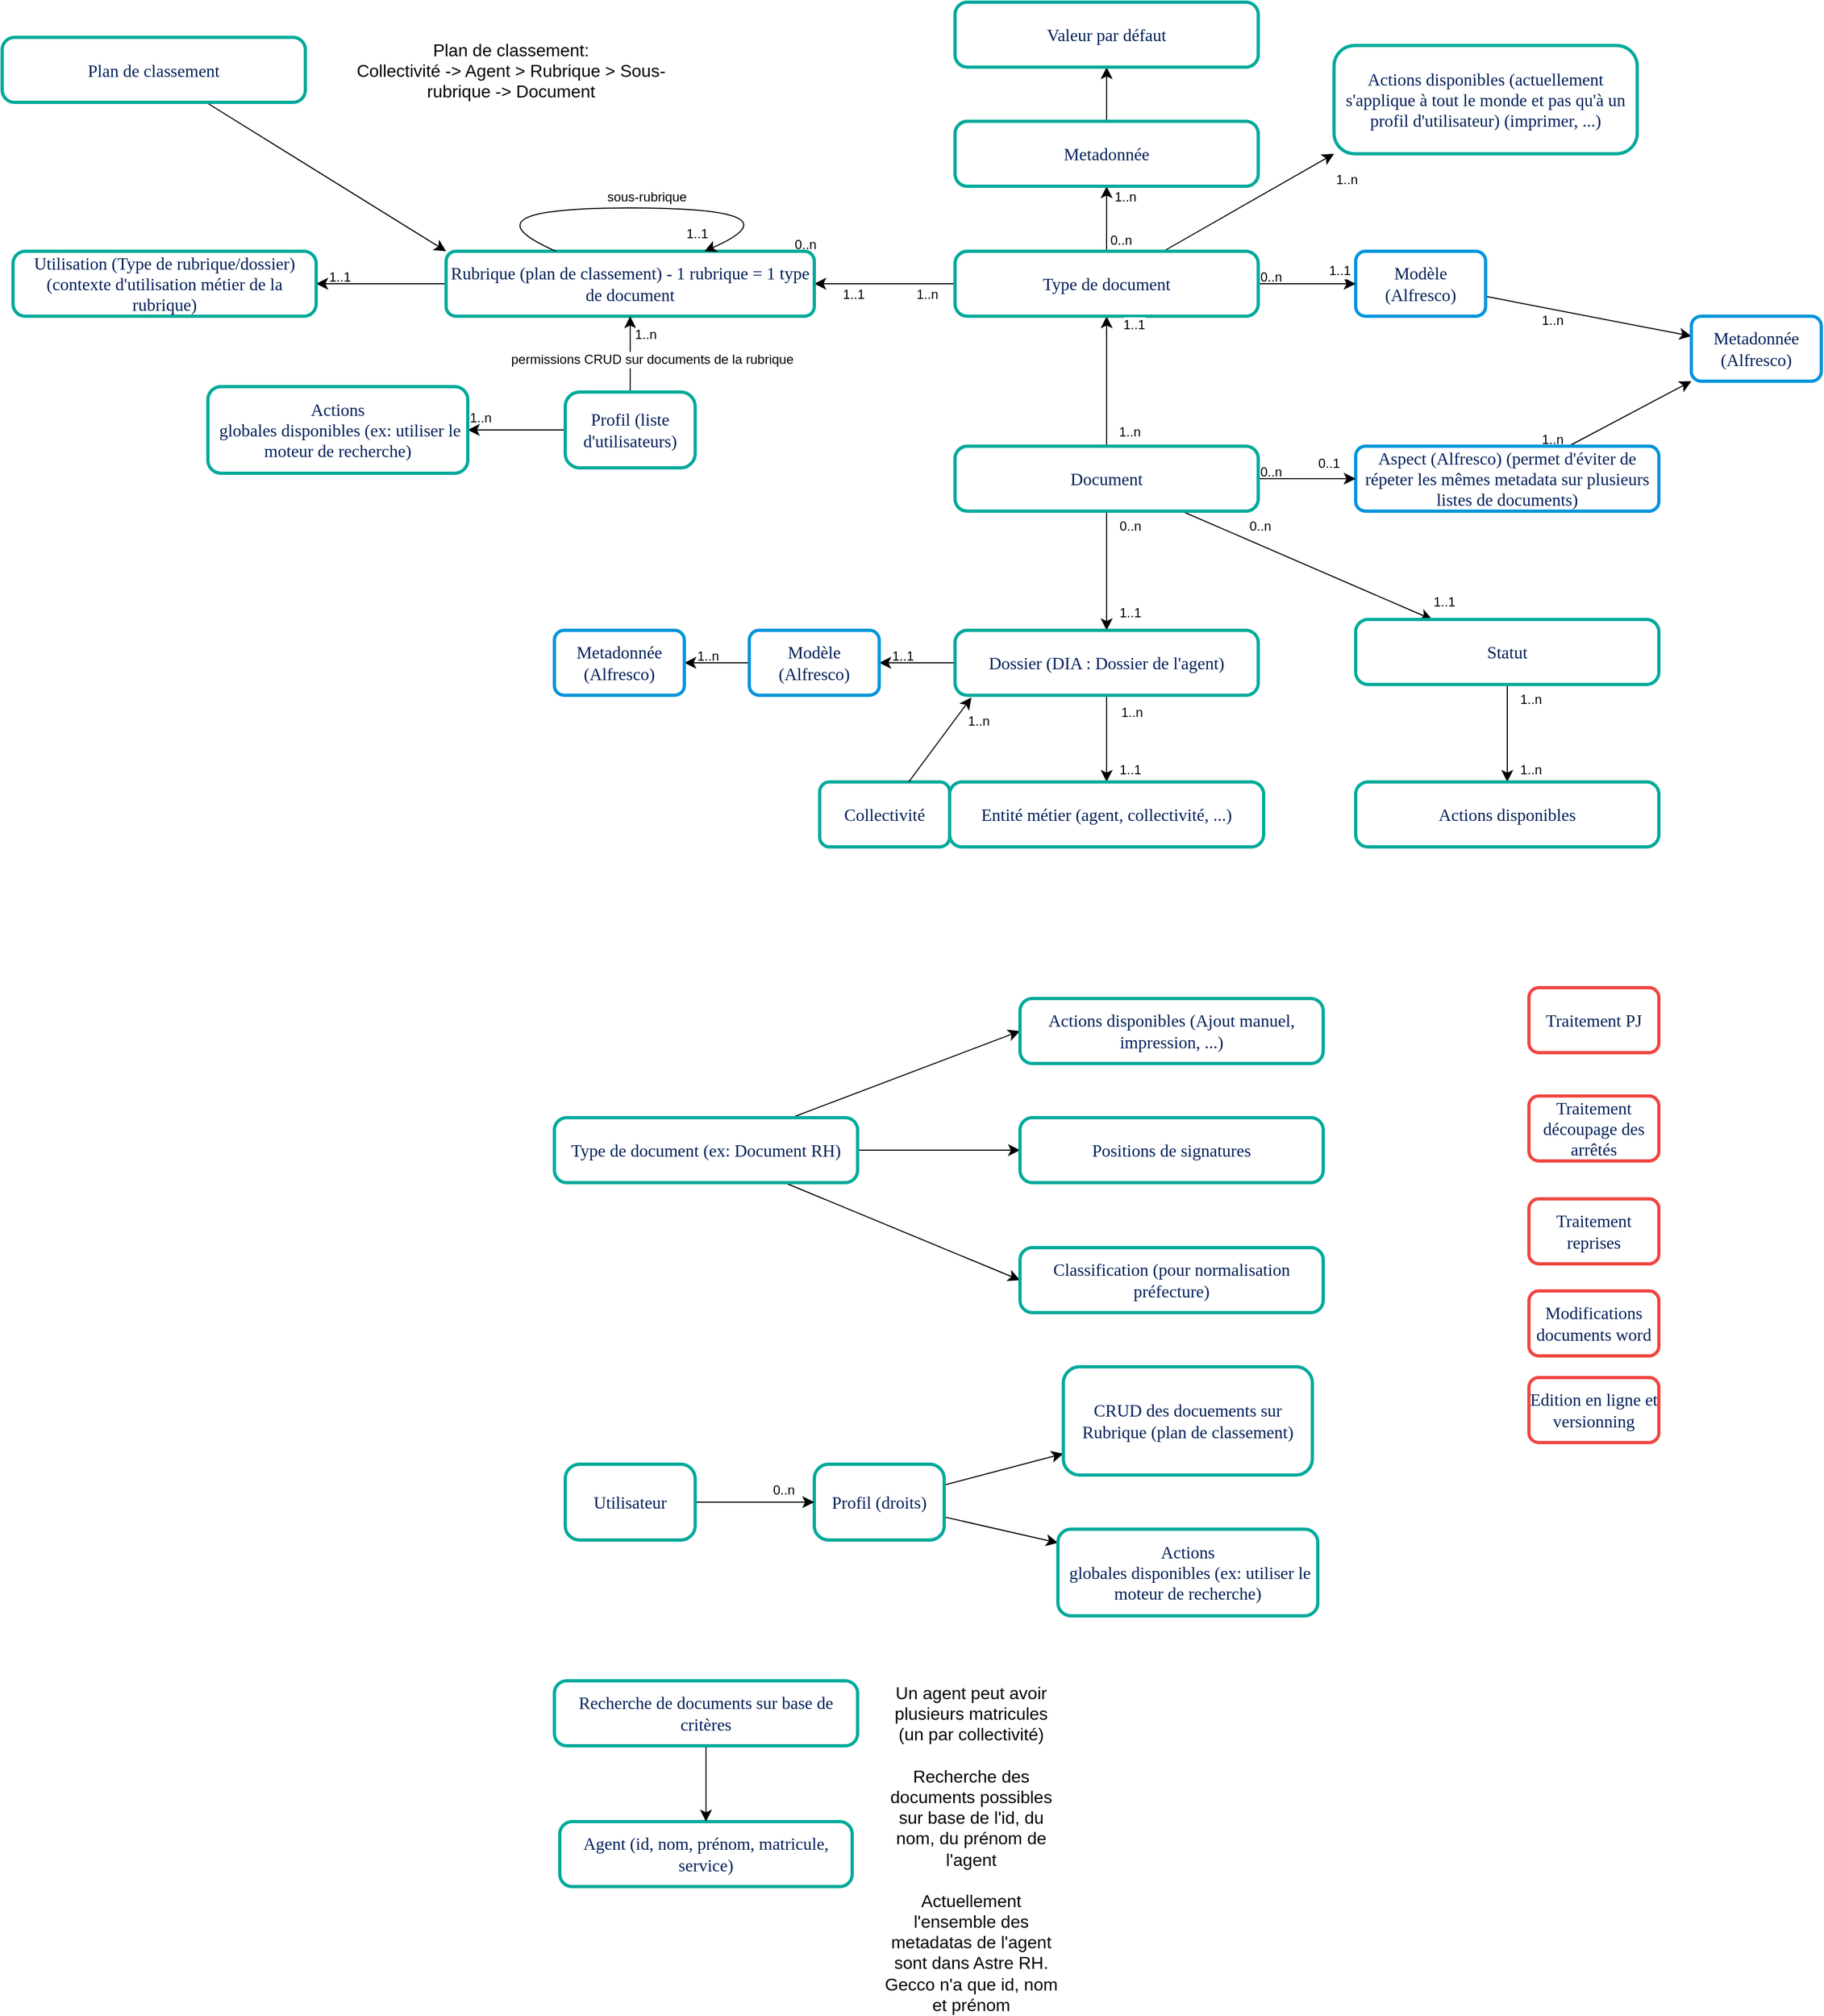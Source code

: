 <mxfile version="26.1.1">
  <diagram id="C5RBs43oDa-KdzZeNtuy" name="Page-1">
    <mxGraphModel dx="2850" dy="2361" grid="1" gridSize="10" guides="1" tooltips="1" connect="1" arrows="1" fold="1" page="1" pageScale="1" pageWidth="827" pageHeight="1169" math="0" shadow="0">
      <root>
        <mxCell id="WIyWlLk6GJQsqaUBKTNV-0" />
        <mxCell id="WIyWlLk6GJQsqaUBKTNV-1" parent="WIyWlLk6GJQsqaUBKTNV-0" />
        <mxCell id="phbMMFh-26lDou9REZHB-16" style="edgeStyle=none;curved=1;rounded=0;orthogonalLoop=1;jettySize=auto;html=1;entryX=0;entryY=1;entryDx=0;entryDy=0;fontSize=12;startSize=8;endSize=8;" parent="WIyWlLk6GJQsqaUBKTNV-1" source="phbMMFh-26lDou9REZHB-0" target="phbMMFh-26lDou9REZHB-13" edge="1">
          <mxGeometry relative="1" as="geometry" />
        </mxCell>
        <mxCell id="phbMMFh-26lDou9REZHB-0" value="Aspect (Alfresco) (permet d&#39;éviter de répeter les mêmes metadata sur plusieurs listes de documents)" style="rounded=1;whiteSpace=wrap;html=1;strokeColor=#0095db;strokeWidth=3;arcSize=15;fontFamily=Poppins;fontSource=https%3A%2F%2Ffonts.googleapis.com%2Fcss%3Ffamily%3DPoppins;fontSize=16;fontColor=#002058;fontStyle=0" parent="WIyWlLk6GJQsqaUBKTNV-1" vertex="1">
          <mxGeometry x="490" y="290" width="280" height="60" as="geometry" />
        </mxCell>
        <mxCell id="phbMMFh-26lDou9REZHB-14" style="edgeStyle=none;curved=1;rounded=0;orthogonalLoop=1;jettySize=auto;html=1;fontSize=12;startSize=8;endSize=8;" parent="WIyWlLk6GJQsqaUBKTNV-1" source="phbMMFh-26lDou9REZHB-3" target="phbMMFh-26lDou9REZHB-13" edge="1">
          <mxGeometry relative="1" as="geometry" />
        </mxCell>
        <mxCell id="phbMMFh-26lDou9REZHB-3" value="Modèle (Alfresco)" style="rounded=1;whiteSpace=wrap;html=1;strokeColor=#0095db;strokeWidth=3;arcSize=15;fontFamily=Poppins;fontSource=https%3A%2F%2Ffonts.googleapis.com%2Fcss%3Ffamily%3DPoppins;fontSize=16;fontColor=#002058;fontStyle=0" parent="WIyWlLk6GJQsqaUBKTNV-1" vertex="1">
          <mxGeometry x="490" y="110" width="120" height="60" as="geometry" />
        </mxCell>
        <mxCell id="phbMMFh-26lDou9REZHB-8" style="edgeStyle=none;curved=1;rounded=0;orthogonalLoop=1;jettySize=auto;html=1;entryX=0;entryY=0.5;entryDx=0;entryDy=0;fontSize=12;startSize=8;endSize=8;" parent="WIyWlLk6GJQsqaUBKTNV-1" source="phbMMFh-26lDou9REZHB-4" target="phbMMFh-26lDou9REZHB-0" edge="1">
          <mxGeometry relative="1" as="geometry" />
        </mxCell>
        <mxCell id="phbMMFh-26lDou9REZHB-12" style="edgeStyle=none;curved=1;rounded=0;orthogonalLoop=1;jettySize=auto;html=1;entryX=0.5;entryY=1;entryDx=0;entryDy=0;fontSize=12;startSize=8;endSize=8;" parent="WIyWlLk6GJQsqaUBKTNV-1" source="phbMMFh-26lDou9REZHB-4" target="phbMMFh-26lDou9REZHB-5" edge="1">
          <mxGeometry relative="1" as="geometry" />
        </mxCell>
        <mxCell id="phbMMFh-26lDou9REZHB-40" style="edgeStyle=none;curved=1;rounded=0;orthogonalLoop=1;jettySize=auto;html=1;fontSize=12;startSize=8;endSize=8;" parent="WIyWlLk6GJQsqaUBKTNV-1" source="phbMMFh-26lDou9REZHB-4" target="phbMMFh-26lDou9REZHB-29" edge="1">
          <mxGeometry relative="1" as="geometry" />
        </mxCell>
        <mxCell id="C5AE95VLdBe2y1BJVzsT-7" style="edgeStyle=none;curved=1;rounded=0;orthogonalLoop=1;jettySize=auto;html=1;fontSize=12;startSize=8;endSize=8;" parent="WIyWlLk6GJQsqaUBKTNV-1" source="phbMMFh-26lDou9REZHB-4" target="C5AE95VLdBe2y1BJVzsT-5" edge="1">
          <mxGeometry relative="1" as="geometry" />
        </mxCell>
        <mxCell id="phbMMFh-26lDou9REZHB-4" value="&lt;div&gt;Document&lt;/div&gt;" style="rounded=1;whiteSpace=wrap;html=1;strokeColor=#00AA9B;strokeWidth=3;arcSize=19;fontFamily=Poppins;fontSource=https%3A%2F%2Ffonts.googleapis.com%2Fcss%3Ffamily%3DPoppins;fontSize=16;fontColor=#002058;fontStyle=0;labelBackgroundColor=none;labelBorderColor=none;" parent="WIyWlLk6GJQsqaUBKTNV-1" vertex="1">
          <mxGeometry x="120" y="290" width="280" height="60" as="geometry" />
        </mxCell>
        <mxCell id="phbMMFh-26lDou9REZHB-7" style="edgeStyle=none;curved=1;rounded=0;orthogonalLoop=1;jettySize=auto;html=1;entryX=0;entryY=0.5;entryDx=0;entryDy=0;fontSize=12;startSize=8;endSize=8;" parent="WIyWlLk6GJQsqaUBKTNV-1" source="phbMMFh-26lDou9REZHB-5" target="phbMMFh-26lDou9REZHB-3" edge="1">
          <mxGeometry relative="1" as="geometry" />
        </mxCell>
        <mxCell id="phbMMFh-26lDou9REZHB-11" style="edgeStyle=none;curved=1;rounded=0;orthogonalLoop=1;jettySize=auto;html=1;fontSize=12;startSize=8;endSize=8;" parent="WIyWlLk6GJQsqaUBKTNV-1" source="phbMMFh-26lDou9REZHB-5" target="phbMMFh-26lDou9REZHB-10" edge="1">
          <mxGeometry relative="1" as="geometry" />
        </mxCell>
        <mxCell id="phbMMFh-26lDou9REZHB-17" style="edgeStyle=none;curved=1;rounded=0;orthogonalLoop=1;jettySize=auto;html=1;fontSize=12;startSize=8;endSize=8;" parent="WIyWlLk6GJQsqaUBKTNV-1" source="phbMMFh-26lDou9REZHB-5" target="phbMMFh-26lDou9REZHB-15" edge="1">
          <mxGeometry relative="1" as="geometry" />
        </mxCell>
        <mxCell id="phbMMFh-26lDou9REZHB-19" value="1..n" style="edgeLabel;html=1;align=center;verticalAlign=middle;resizable=0;points=[];fontSize=12;" parent="phbMMFh-26lDou9REZHB-17" vertex="1" connectable="0">
          <mxGeometry x="-0.4" y="-1" relative="1" as="geometry">
            <mxPoint x="13" y="11" as="offset" />
          </mxGeometry>
        </mxCell>
        <mxCell id="phbMMFh-26lDou9REZHB-20" value="1..1" style="edgeLabel;html=1;align=center;verticalAlign=middle;resizable=0;points=[];fontSize=12;" parent="phbMMFh-26lDou9REZHB-17" vertex="1" connectable="0">
          <mxGeometry x="0.446" y="2" relative="1" as="geometry">
            <mxPoint y="8" as="offset" />
          </mxGeometry>
        </mxCell>
        <mxCell id="uQfEkvKlNakl6JKJITbp-3" style="edgeStyle=none;curved=1;rounded=0;orthogonalLoop=1;jettySize=auto;html=1;entryX=0;entryY=1;entryDx=0;entryDy=0;fontSize=12;startSize=8;endSize=8;" parent="WIyWlLk6GJQsqaUBKTNV-1" source="phbMMFh-26lDou9REZHB-5" target="uQfEkvKlNakl6JKJITbp-2" edge="1">
          <mxGeometry relative="1" as="geometry" />
        </mxCell>
        <mxCell id="phbMMFh-26lDou9REZHB-5" value="Type de document" style="rounded=1;whiteSpace=wrap;html=1;strokeColor=#00AA9B;strokeWidth=3;arcSize=19;fontFamily=Poppins;fontSource=https%3A%2F%2Ffonts.googleapis.com%2Fcss%3Ffamily%3DPoppins;fontSize=16;fontColor=#002058;fontStyle=0;labelBackgroundColor=none;labelBorderColor=none;" parent="WIyWlLk6GJQsqaUBKTNV-1" vertex="1">
          <mxGeometry x="120" y="110" width="280" height="60" as="geometry" />
        </mxCell>
        <mxCell id="phbMMFh-26lDou9REZHB-53" style="edgeStyle=none;curved=1;rounded=0;orthogonalLoop=1;jettySize=auto;html=1;entryX=0.5;entryY=1;entryDx=0;entryDy=0;fontSize=12;startSize=8;endSize=8;" parent="WIyWlLk6GJQsqaUBKTNV-1" source="phbMMFh-26lDou9REZHB-10" target="phbMMFh-26lDou9REZHB-52" edge="1">
          <mxGeometry relative="1" as="geometry" />
        </mxCell>
        <mxCell id="phbMMFh-26lDou9REZHB-10" value="Metadonnée" style="rounded=1;whiteSpace=wrap;html=1;strokeColor=#00AA9B;strokeWidth=3;arcSize=19;fontFamily=Poppins;fontSource=https%3A%2F%2Ffonts.googleapis.com%2Fcss%3Ffamily%3DPoppins;fontSize=16;fontColor=#002058;fontStyle=0;labelBackgroundColor=none;labelBorderColor=none;" parent="WIyWlLk6GJQsqaUBKTNV-1" vertex="1">
          <mxGeometry x="120" y="-10" width="280" height="60" as="geometry" />
        </mxCell>
        <mxCell id="phbMMFh-26lDou9REZHB-13" value="Metadonnée (Alfresco)" style="rounded=1;whiteSpace=wrap;html=1;strokeColor=#0095db;strokeWidth=3;arcSize=15;fontFamily=Poppins;fontSource=https%3A%2F%2Ffonts.googleapis.com%2Fcss%3Ffamily%3DPoppins;fontSize=16;fontColor=#002058;fontStyle=0" parent="WIyWlLk6GJQsqaUBKTNV-1" vertex="1">
          <mxGeometry x="800" y="170" width="120" height="60" as="geometry" />
        </mxCell>
        <mxCell id="uQfEkvKlNakl6JKJITbp-5" style="edgeStyle=none;curved=1;rounded=0;orthogonalLoop=1;jettySize=auto;html=1;entryX=1;entryY=0.5;entryDx=0;entryDy=0;fontSize=12;startSize=8;endSize=8;" parent="WIyWlLk6GJQsqaUBKTNV-1" source="phbMMFh-26lDou9REZHB-15" target="phbMMFh-26lDou9REZHB-35" edge="1">
          <mxGeometry relative="1" as="geometry" />
        </mxCell>
        <mxCell id="phbMMFh-26lDou9REZHB-15" value="Rubrique (plan de classement) - 1 rubrique = 1 type de document" style="rounded=1;whiteSpace=wrap;html=1;strokeColor=#00AA9B;strokeWidth=3;arcSize=15;fontFamily=Poppins;fontSource=https%3A%2F%2Ffonts.googleapis.com%2Fcss%3Ffamily%3DPoppins;fontSize=16;fontColor=#002058;fontStyle=0;labelBackgroundColor=none;labelBorderColor=none;" parent="WIyWlLk6GJQsqaUBKTNV-1" vertex="1">
          <mxGeometry x="-350" y="110" width="340" height="60" as="geometry" />
        </mxCell>
        <mxCell id="phbMMFh-26lDou9REZHB-18" style="edgeStyle=none;curved=1;rounded=0;orthogonalLoop=1;jettySize=auto;html=1;fontSize=12;startSize=8;endSize=8;" parent="WIyWlLk6GJQsqaUBKTNV-1" source="phbMMFh-26lDou9REZHB-15" target="phbMMFh-26lDou9REZHB-15" edge="1">
          <mxGeometry relative="1" as="geometry">
            <Array as="points">
              <mxPoint x="-20" y="70" />
            </Array>
          </mxGeometry>
        </mxCell>
        <mxCell id="phbMMFh-26lDou9REZHB-44" value="sous-rubrique" style="edgeLabel;html=1;align=center;verticalAlign=middle;resizable=0;points=[];fontSize=12;" parent="phbMMFh-26lDou9REZHB-18" vertex="1" connectable="0">
          <mxGeometry x="0.091" y="1" relative="1" as="geometry">
            <mxPoint x="-9" y="-9" as="offset" />
          </mxGeometry>
        </mxCell>
        <mxCell id="phbMMFh-26lDou9REZHB-21" value="1..1" style="edgeLabel;html=1;align=center;verticalAlign=middle;resizable=0;points=[];fontSize=12;" parent="WIyWlLk6GJQsqaUBKTNV-1" vertex="1" connectable="0">
          <mxGeometry x="30" y="160" as="geometry">
            <mxPoint x="255" y="18" as="offset" />
          </mxGeometry>
        </mxCell>
        <mxCell id="phbMMFh-26lDou9REZHB-22" value="1..n" style="edgeLabel;html=1;align=center;verticalAlign=middle;resizable=0;points=[];fontSize=12;" parent="WIyWlLk6GJQsqaUBKTNV-1" vertex="1" connectable="0">
          <mxGeometry x="104" y="160" as="geometry">
            <mxPoint x="177" y="117" as="offset" />
          </mxGeometry>
        </mxCell>
        <mxCell id="phbMMFh-26lDou9REZHB-23" value="1..n" style="edgeLabel;html=1;align=center;verticalAlign=middle;resizable=0;points=[];fontSize=12;" parent="WIyWlLk6GJQsqaUBKTNV-1" vertex="1" connectable="0">
          <mxGeometry x="104" y="160" as="geometry">
            <mxPoint x="173" y="-100" as="offset" />
          </mxGeometry>
        </mxCell>
        <mxCell id="phbMMFh-26lDou9REZHB-24" value="0..n" style="edgeLabel;html=1;align=center;verticalAlign=middle;resizable=0;points=[];fontSize=12;" parent="WIyWlLk6GJQsqaUBKTNV-1" vertex="1" connectable="0">
          <mxGeometry x="104" y="160" as="geometry">
            <mxPoint x="169" y="-60" as="offset" />
          </mxGeometry>
        </mxCell>
        <mxCell id="phbMMFh-26lDou9REZHB-25" value="1..1" style="edgeLabel;html=1;align=center;verticalAlign=middle;resizable=0;points=[];fontSize=12;" parent="WIyWlLk6GJQsqaUBKTNV-1" vertex="1" connectable="0">
          <mxGeometry x="36" y="160" as="geometry">
            <mxPoint x="439" y="-32" as="offset" />
          </mxGeometry>
        </mxCell>
        <mxCell id="phbMMFh-26lDou9REZHB-26" value="0..n" style="text;whiteSpace=wrap;html=1;" parent="WIyWlLk6GJQsqaUBKTNV-1" vertex="1">
          <mxGeometry x="400" y="120" width="50" height="40" as="geometry" />
        </mxCell>
        <mxCell id="phbMMFh-26lDou9REZHB-27" value="0..1" style="edgeLabel;html=1;align=center;verticalAlign=middle;resizable=0;points=[];fontSize=12;" parent="WIyWlLk6GJQsqaUBKTNV-1" vertex="1" connectable="0">
          <mxGeometry x="36" y="160" as="geometry">
            <mxPoint x="429" y="146" as="offset" />
          </mxGeometry>
        </mxCell>
        <mxCell id="phbMMFh-26lDou9REZHB-28" value="0..n" style="text;whiteSpace=wrap;html=1;" parent="WIyWlLk6GJQsqaUBKTNV-1" vertex="1">
          <mxGeometry x="400" y="300" width="30" height="20" as="geometry" />
        </mxCell>
        <mxCell id="phbMMFh-26lDou9REZHB-46" style="edgeStyle=none;curved=1;rounded=0;orthogonalLoop=1;jettySize=auto;html=1;fontSize=12;startSize=8;endSize=8;" parent="WIyWlLk6GJQsqaUBKTNV-1" source="phbMMFh-26lDou9REZHB-29" target="phbMMFh-26lDou9REZHB-45" edge="1">
          <mxGeometry relative="1" as="geometry" />
        </mxCell>
        <mxCell id="uQfEkvKlNakl6JKJITbp-14" style="edgeStyle=none;curved=1;rounded=0;orthogonalLoop=1;jettySize=auto;html=1;fontSize=12;startSize=8;endSize=8;" parent="WIyWlLk6GJQsqaUBKTNV-1" source="phbMMFh-26lDou9REZHB-29" target="uQfEkvKlNakl6JKJITbp-13" edge="1">
          <mxGeometry relative="1" as="geometry" />
        </mxCell>
        <mxCell id="phbMMFh-26lDou9REZHB-29" value="Dossier (DIA : Dossier de l&#39;agent)" style="rounded=1;whiteSpace=wrap;html=1;strokeColor=#00AA9B;strokeWidth=3;arcSize=19;fontFamily=Poppins;fontSource=https%3A%2F%2Ffonts.googleapis.com%2Fcss%3Ffamily%3DPoppins;fontSize=16;fontColor=#002058;fontStyle=0;labelBackgroundColor=none;labelBorderColor=none;" parent="WIyWlLk6GJQsqaUBKTNV-1" vertex="1">
          <mxGeometry x="120" y="460" width="280" height="60" as="geometry" />
        </mxCell>
        <mxCell id="phbMMFh-26lDou9REZHB-31" value="0..n" style="text;whiteSpace=wrap;html=1;" parent="WIyWlLk6GJQsqaUBKTNV-1" vertex="1">
          <mxGeometry x="270" y="350" width="30" height="30" as="geometry" />
        </mxCell>
        <mxCell id="phbMMFh-26lDou9REZHB-32" value="1..1" style="text;whiteSpace=wrap;html=1;" parent="WIyWlLk6GJQsqaUBKTNV-1" vertex="1">
          <mxGeometry x="270" y="430" width="30" height="20" as="geometry" />
        </mxCell>
        <mxCell id="uQfEkvKlNakl6JKJITbp-0" style="edgeStyle=none;curved=1;rounded=0;orthogonalLoop=1;jettySize=auto;html=1;entryX=0.5;entryY=1;entryDx=0;entryDy=0;fontSize=12;startSize=8;endSize=8;" parent="WIyWlLk6GJQsqaUBKTNV-1" source="phbMMFh-26lDou9REZHB-33" target="phbMMFh-26lDou9REZHB-15" edge="1">
          <mxGeometry relative="1" as="geometry" />
        </mxCell>
        <mxCell id="uQfEkvKlNakl6JKJITbp-1" value="permissions CRUD sur documents de la rubrique" style="edgeLabel;html=1;align=center;verticalAlign=middle;resizable=0;points=[];fontSize=12;" parent="uQfEkvKlNakl6JKJITbp-0" vertex="1" connectable="0">
          <mxGeometry x="0.057" y="2" relative="1" as="geometry">
            <mxPoint x="22" y="7" as="offset" />
          </mxGeometry>
        </mxCell>
        <mxCell id="-xlJssC03vAZWMdjajY_-10" style="edgeStyle=none;curved=1;rounded=0;orthogonalLoop=1;jettySize=auto;html=1;fontSize=12;startSize=8;endSize=8;" edge="1" parent="WIyWlLk6GJQsqaUBKTNV-1" source="phbMMFh-26lDou9REZHB-33" target="-xlJssC03vAZWMdjajY_-9">
          <mxGeometry relative="1" as="geometry" />
        </mxCell>
        <mxCell id="phbMMFh-26lDou9REZHB-33" value="Profil (liste d&#39;utilisateurs)" style="rounded=1;whiteSpace=wrap;html=1;strokeColor=#00AA9B;strokeWidth=3;arcSize=19;fontFamily=Poppins;fontSource=https%3A%2F%2Ffonts.googleapis.com%2Fcss%3Ffamily%3DPoppins;fontSize=16;fontColor=#002058;fontStyle=0;labelBackgroundColor=none;labelBorderColor=none;" parent="WIyWlLk6GJQsqaUBKTNV-1" vertex="1">
          <mxGeometry x="-240" y="240" width="120" height="70" as="geometry" />
        </mxCell>
        <mxCell id="phbMMFh-26lDou9REZHB-35" value="Utilisation (Type de rubrique/dossier) (contexte d&#39;utilisation métier de la rubrique)" style="rounded=1;whiteSpace=wrap;html=1;strokeColor=#00AA9B;strokeWidth=3;arcSize=19;fontFamily=Poppins;fontSource=https%3A%2F%2Ffonts.googleapis.com%2Fcss%3Ffamily%3DPoppins;fontSize=16;fontColor=#002058;fontStyle=0;labelBackgroundColor=none;labelBorderColor=none;" parent="WIyWlLk6GJQsqaUBKTNV-1" vertex="1">
          <mxGeometry x="-750" y="110" width="280" height="60" as="geometry" />
        </mxCell>
        <mxCell id="phbMMFh-26lDou9REZHB-38" value="1..1" style="text;whiteSpace=wrap;html=1;" parent="WIyWlLk6GJQsqaUBKTNV-1" vertex="1">
          <mxGeometry x="-460" y="120" width="30" height="20" as="geometry" />
        </mxCell>
        <mxCell id="phbMMFh-26lDou9REZHB-39" value="1..n" style="edgeLabel;html=1;align=center;verticalAlign=middle;resizable=0;points=[];fontSize=12;" parent="WIyWlLk6GJQsqaUBKTNV-1" vertex="1" connectable="0">
          <mxGeometry x="90" y="190" as="geometry">
            <mxPoint x="-256" y="-3" as="offset" />
          </mxGeometry>
        </mxCell>
        <mxCell id="phbMMFh-26lDou9REZHB-42" value="0..n" style="text;whiteSpace=wrap;html=1;" parent="WIyWlLk6GJQsqaUBKTNV-1" vertex="1">
          <mxGeometry x="-30" y="90" width="30" height="20" as="geometry" />
        </mxCell>
        <mxCell id="phbMMFh-26lDou9REZHB-43" value="1..1" style="text;whiteSpace=wrap;html=1;" parent="WIyWlLk6GJQsqaUBKTNV-1" vertex="1">
          <mxGeometry x="-130" y="80" width="30" height="20" as="geometry" />
        </mxCell>
        <mxCell id="phbMMFh-26lDou9REZHB-45" value="Entité métier (agent, collectivité, ...)" style="rounded=1;whiteSpace=wrap;html=1;strokeColor=#00AA9B;strokeWidth=3;arcSize=19;fontFamily=Poppins;fontSource=https%3A%2F%2Ffonts.googleapis.com%2Fcss%3Ffamily%3DPoppins;fontSize=16;fontColor=#002058;fontStyle=0;labelBackgroundColor=none;labelBorderColor=none;" parent="WIyWlLk6GJQsqaUBKTNV-1" vertex="1">
          <mxGeometry x="115" y="600" width="290" height="60" as="geometry" />
        </mxCell>
        <mxCell id="phbMMFh-26lDou9REZHB-47" value="1..1" style="text;whiteSpace=wrap;html=1;" parent="WIyWlLk6GJQsqaUBKTNV-1" vertex="1">
          <mxGeometry x="270" y="575" width="30" height="20" as="geometry" />
        </mxCell>
        <mxCell id="phbMMFh-26lDou9REZHB-48" value="1..n" style="edgeLabel;html=1;align=center;verticalAlign=middle;resizable=0;points=[];fontSize=12;" parent="WIyWlLk6GJQsqaUBKTNV-1" vertex="1" connectable="0">
          <mxGeometry x="110" y="170" as="geometry">
            <mxPoint x="173" y="366" as="offset" />
          </mxGeometry>
        </mxCell>
        <mxCell id="phbMMFh-26lDou9REZHB-50" value="1..n" style="text;whiteSpace=wrap;html=1;" parent="WIyWlLk6GJQsqaUBKTNV-1" vertex="1">
          <mxGeometry x="660" y="270" width="30" height="20" as="geometry" />
        </mxCell>
        <mxCell id="phbMMFh-26lDou9REZHB-51" value="1..n" style="text;whiteSpace=wrap;html=1;" parent="WIyWlLk6GJQsqaUBKTNV-1" vertex="1">
          <mxGeometry x="660" y="160" width="30" height="20" as="geometry" />
        </mxCell>
        <mxCell id="phbMMFh-26lDou9REZHB-52" value="Valeur par défaut" style="rounded=1;whiteSpace=wrap;html=1;strokeColor=#00AA9B;strokeWidth=3;arcSize=19;fontFamily=Poppins;fontSource=https%3A%2F%2Ffonts.googleapis.com%2Fcss%3Ffamily%3DPoppins;fontSize=16;fontColor=#002058;fontStyle=0;labelBackgroundColor=none;labelBorderColor=none;" parent="WIyWlLk6GJQsqaUBKTNV-1" vertex="1">
          <mxGeometry x="120" y="-120" width="280" height="60" as="geometry" />
        </mxCell>
        <mxCell id="phbMMFh-26lDou9REZHB-58" style="edgeStyle=none;curved=1;rounded=0;orthogonalLoop=1;jettySize=auto;html=1;entryX=0;entryY=0.5;entryDx=0;entryDy=0;fontSize=12;startSize=8;endSize=8;" parent="WIyWlLk6GJQsqaUBKTNV-1" source="phbMMFh-26lDou9REZHB-56" target="phbMMFh-26lDou9REZHB-57" edge="1">
          <mxGeometry relative="1" as="geometry" />
        </mxCell>
        <mxCell id="phbMMFh-26lDou9REZHB-60" style="edgeStyle=none;curved=1;rounded=0;orthogonalLoop=1;jettySize=auto;html=1;entryX=0;entryY=0.5;entryDx=0;entryDy=0;fontSize=12;startSize=8;endSize=8;" parent="WIyWlLk6GJQsqaUBKTNV-1" source="phbMMFh-26lDou9REZHB-56" target="phbMMFh-26lDou9REZHB-59" edge="1">
          <mxGeometry relative="1" as="geometry" />
        </mxCell>
        <mxCell id="phbMMFh-26lDou9REZHB-62" style="edgeStyle=none;curved=1;rounded=0;orthogonalLoop=1;jettySize=auto;html=1;entryX=0;entryY=0.5;entryDx=0;entryDy=0;fontSize=12;startSize=8;endSize=8;" parent="WIyWlLk6GJQsqaUBKTNV-1" source="phbMMFh-26lDou9REZHB-56" target="phbMMFh-26lDou9REZHB-61" edge="1">
          <mxGeometry relative="1" as="geometry" />
        </mxCell>
        <mxCell id="phbMMFh-26lDou9REZHB-56" value="Type de document (ex: Document RH)" style="rounded=1;whiteSpace=wrap;html=1;strokeColor=#00AA9B;strokeWidth=3;arcSize=19;fontFamily=Poppins;fontSource=https%3A%2F%2Ffonts.googleapis.com%2Fcss%3Ffamily%3DPoppins;fontSize=16;fontColor=#002058;fontStyle=0;labelBackgroundColor=none;labelBorderColor=none;" parent="WIyWlLk6GJQsqaUBKTNV-1" vertex="1">
          <mxGeometry x="-250" y="910" width="280" height="60" as="geometry" />
        </mxCell>
        <mxCell id="phbMMFh-26lDou9REZHB-57" value="Actions disponibles (Ajout manuel, impression, ...)" style="rounded=1;whiteSpace=wrap;html=1;strokeColor=#00AA9B;strokeWidth=3;arcSize=19;fontFamily=Poppins;fontSource=https%3A%2F%2Ffonts.googleapis.com%2Fcss%3Ffamily%3DPoppins;fontSize=16;fontColor=#002058;fontStyle=0;labelBackgroundColor=none;labelBorderColor=none;" parent="WIyWlLk6GJQsqaUBKTNV-1" vertex="1">
          <mxGeometry x="180" y="800" width="280" height="60" as="geometry" />
        </mxCell>
        <mxCell id="phbMMFh-26lDou9REZHB-59" value="Positions de signatures" style="rounded=1;whiteSpace=wrap;html=1;strokeColor=#00AA9B;strokeWidth=3;arcSize=19;fontFamily=Poppins;fontSource=https%3A%2F%2Ffonts.googleapis.com%2Fcss%3Ffamily%3DPoppins;fontSize=16;fontColor=#002058;fontStyle=0;labelBackgroundColor=none;labelBorderColor=none;" parent="WIyWlLk6GJQsqaUBKTNV-1" vertex="1">
          <mxGeometry x="180" y="910" width="280" height="60" as="geometry" />
        </mxCell>
        <mxCell id="phbMMFh-26lDou9REZHB-61" value="Classification (pour normalisation préfecture)" style="rounded=1;whiteSpace=wrap;html=1;strokeColor=#00AA9B;strokeWidth=3;arcSize=19;fontFamily=Poppins;fontSource=https%3A%2F%2Ffonts.googleapis.com%2Fcss%3Ffamily%3DPoppins;fontSize=16;fontColor=#002058;fontStyle=0;labelBackgroundColor=none;labelBorderColor=none;" parent="WIyWlLk6GJQsqaUBKTNV-1" vertex="1">
          <mxGeometry x="180" y="1030" width="280" height="60" as="geometry" />
        </mxCell>
        <mxCell id="phbMMFh-26lDou9REZHB-71" style="edgeStyle=none;curved=1;rounded=0;orthogonalLoop=1;jettySize=auto;html=1;fontSize=12;startSize=8;endSize=8;" parent="WIyWlLk6GJQsqaUBKTNV-1" source="phbMMFh-26lDou9REZHB-65" target="phbMMFh-26lDou9REZHB-68" edge="1">
          <mxGeometry relative="1" as="geometry" />
        </mxCell>
        <mxCell id="phbMMFh-26lDou9REZHB-72" style="edgeStyle=none;curved=1;rounded=0;orthogonalLoop=1;jettySize=auto;html=1;fontSize=12;startSize=8;endSize=8;" parent="WIyWlLk6GJQsqaUBKTNV-1" source="phbMMFh-26lDou9REZHB-65" target="phbMMFh-26lDou9REZHB-70" edge="1">
          <mxGeometry relative="1" as="geometry" />
        </mxCell>
        <mxCell id="phbMMFh-26lDou9REZHB-65" value="Profil (droits)" style="rounded=1;whiteSpace=wrap;html=1;strokeColor=#00AA9B;strokeWidth=3;arcSize=19;fontFamily=Poppins;fontSource=https%3A%2F%2Ffonts.googleapis.com%2Fcss%3Ffamily%3DPoppins;fontSize=16;fontColor=#002058;fontStyle=0;labelBackgroundColor=none;labelBorderColor=none;" parent="WIyWlLk6GJQsqaUBKTNV-1" vertex="1">
          <mxGeometry x="-10" y="1230" width="120" height="70" as="geometry" />
        </mxCell>
        <mxCell id="phbMMFh-26lDou9REZHB-67" style="edgeStyle=none;curved=1;rounded=0;orthogonalLoop=1;jettySize=auto;html=1;fontSize=12;startSize=8;endSize=8;" parent="WIyWlLk6GJQsqaUBKTNV-1" source="phbMMFh-26lDou9REZHB-66" target="phbMMFh-26lDou9REZHB-65" edge="1">
          <mxGeometry relative="1" as="geometry" />
        </mxCell>
        <mxCell id="phbMMFh-26lDou9REZHB-66" value="Utilisateur" style="rounded=1;whiteSpace=wrap;html=1;strokeColor=#00AA9B;strokeWidth=3;arcSize=19;fontFamily=Poppins;fontSource=https%3A%2F%2Ffonts.googleapis.com%2Fcss%3Ffamily%3DPoppins;fontSize=16;fontColor=#002058;fontStyle=0;labelBackgroundColor=none;labelBorderColor=none;" parent="WIyWlLk6GJQsqaUBKTNV-1" vertex="1">
          <mxGeometry x="-240" y="1230" width="120" height="70" as="geometry" />
        </mxCell>
        <mxCell id="phbMMFh-26lDou9REZHB-68" value="CRUD des docuements sur Rubrique (plan de classement)" style="rounded=1;whiteSpace=wrap;html=1;strokeColor=#00AA9B;strokeWidth=3;arcSize=15;fontFamily=Poppins;fontSource=https%3A%2F%2Ffonts.googleapis.com%2Fcss%3Ffamily%3DPoppins;fontSize=16;fontColor=#002058;fontStyle=0;labelBackgroundColor=none;labelBorderColor=none;" parent="WIyWlLk6GJQsqaUBKTNV-1" vertex="1">
          <mxGeometry x="220" y="1140" width="230" height="100" as="geometry" />
        </mxCell>
        <mxCell id="phbMMFh-26lDou9REZHB-70" value="&lt;div&gt;Actions&lt;/div&gt;&amp;nbsp;globales disponibles (ex: utiliser le moteur de recherche)" style="rounded=1;whiteSpace=wrap;html=1;strokeColor=#00AA9B;strokeWidth=3;arcSize=15;fontFamily=Poppins;fontSource=https%3A%2F%2Ffonts.googleapis.com%2Fcss%3Ffamily%3DPoppins;fontSize=16;fontColor=#002058;fontStyle=0;labelBackgroundColor=none;labelBorderColor=none;" parent="WIyWlLk6GJQsqaUBKTNV-1" vertex="1">
          <mxGeometry x="215" y="1290" width="240" height="80" as="geometry" />
        </mxCell>
        <mxCell id="phbMMFh-26lDou9REZHB-73" value="0..n" style="text;whiteSpace=wrap;html=1;" parent="WIyWlLk6GJQsqaUBKTNV-1" vertex="1">
          <mxGeometry x="-50" y="1240" width="30" height="30" as="geometry" />
        </mxCell>
        <mxCell id="C5AE95VLdBe2y1BJVzsT-0" value="Traitement PJ" style="rounded=1;whiteSpace=wrap;html=1;strokeColor=#F04641;strokeWidth=3;arcSize=15;fontFamily=Poppins;fontSource=https%3A%2F%2Ffonts.googleapis.com%2Fcss%3Ffamily%3DPoppins;fontSize=16;fontColor=#002058;fontStyle=0;labelBackgroundColor=none;labelBorderColor=none;" parent="WIyWlLk6GJQsqaUBKTNV-1" vertex="1">
          <mxGeometry x="650" y="790" width="120" height="60" as="geometry" />
        </mxCell>
        <mxCell id="C5AE95VLdBe2y1BJVzsT-1" value="Traitement découpage des arrêtés" style="rounded=1;whiteSpace=wrap;html=1;strokeColor=#F04641;strokeWidth=3;arcSize=15;fontFamily=Poppins;fontSource=https%3A%2F%2Ffonts.googleapis.com%2Fcss%3Ffamily%3DPoppins;fontSize=16;fontColor=#002058;fontStyle=0;labelBackgroundColor=none;labelBorderColor=none;" parent="WIyWlLk6GJQsqaUBKTNV-1" vertex="1">
          <mxGeometry x="650" y="890" width="120" height="60" as="geometry" />
        </mxCell>
        <mxCell id="C5AE95VLdBe2y1BJVzsT-2" value="Traitement reprises" style="rounded=1;whiteSpace=wrap;html=1;strokeColor=#F04641;strokeWidth=3;arcSize=15;fontFamily=Poppins;fontSource=https%3A%2F%2Ffonts.googleapis.com%2Fcss%3Ffamily%3DPoppins;fontSize=16;fontColor=#002058;fontStyle=0;labelBackgroundColor=none;labelBorderColor=none;" parent="WIyWlLk6GJQsqaUBKTNV-1" vertex="1">
          <mxGeometry x="650" y="985" width="120" height="60" as="geometry" />
        </mxCell>
        <mxCell id="C5AE95VLdBe2y1BJVzsT-3" value="Modifications documents word" style="rounded=1;whiteSpace=wrap;html=1;strokeColor=#F04641;strokeWidth=3;arcSize=15;fontFamily=Poppins;fontSource=https%3A%2F%2Ffonts.googleapis.com%2Fcss%3Ffamily%3DPoppins;fontSize=16;fontColor=#002058;fontStyle=0;labelBackgroundColor=none;labelBorderColor=none;" parent="WIyWlLk6GJQsqaUBKTNV-1" vertex="1">
          <mxGeometry x="650" y="1070" width="120" height="60" as="geometry" />
        </mxCell>
        <mxCell id="C5AE95VLdBe2y1BJVzsT-4" value="Edition en ligne et versionning" style="rounded=1;whiteSpace=wrap;html=1;strokeColor=#F04641;strokeWidth=3;arcSize=15;fontFamily=Poppins;fontSource=https%3A%2F%2Ffonts.googleapis.com%2Fcss%3Ffamily%3DPoppins;fontSize=16;fontColor=#002058;fontStyle=0;labelBackgroundColor=none;labelBorderColor=none;" parent="WIyWlLk6GJQsqaUBKTNV-1" vertex="1">
          <mxGeometry x="650" y="1150" width="120" height="60" as="geometry" />
        </mxCell>
        <mxCell id="C5AE95VLdBe2y1BJVzsT-9" style="edgeStyle=none;curved=1;rounded=0;orthogonalLoop=1;jettySize=auto;html=1;fontSize=12;startSize=8;endSize=8;" parent="WIyWlLk6GJQsqaUBKTNV-1" source="C5AE95VLdBe2y1BJVzsT-5" target="C5AE95VLdBe2y1BJVzsT-8" edge="1">
          <mxGeometry relative="1" as="geometry" />
        </mxCell>
        <mxCell id="C5AE95VLdBe2y1BJVzsT-5" value="Statut" style="rounded=1;whiteSpace=wrap;html=1;strokeColor=#00AA9B;strokeWidth=3;arcSize=19;fontFamily=Poppins;fontSource=https%3A%2F%2Ffonts.googleapis.com%2Fcss%3Ffamily%3DPoppins;fontSize=16;fontColor=#002058;fontStyle=0;labelBackgroundColor=none;labelBorderColor=none;" parent="WIyWlLk6GJQsqaUBKTNV-1" vertex="1">
          <mxGeometry x="490" y="450" width="280" height="60" as="geometry" />
        </mxCell>
        <mxCell id="C5AE95VLdBe2y1BJVzsT-8" value="Actions disponibles" style="rounded=1;whiteSpace=wrap;html=1;strokeColor=#00AA9B;strokeWidth=3;arcSize=19;fontFamily=Poppins;fontSource=https%3A%2F%2Ffonts.googleapis.com%2Fcss%3Ffamily%3DPoppins;fontSize=16;fontColor=#002058;fontStyle=0;labelBackgroundColor=none;labelBorderColor=none;" parent="WIyWlLk6GJQsqaUBKTNV-1" vertex="1">
          <mxGeometry x="490" y="600" width="280" height="60" as="geometry" />
        </mxCell>
        <mxCell id="C5AE95VLdBe2y1BJVzsT-10" value="1..1" style="text;whiteSpace=wrap;html=1;" parent="WIyWlLk6GJQsqaUBKTNV-1" vertex="1">
          <mxGeometry x="560" y="420" width="30" height="20" as="geometry" />
        </mxCell>
        <mxCell id="C5AE95VLdBe2y1BJVzsT-13" value="0..n" style="text;whiteSpace=wrap;html=1;" parent="WIyWlLk6GJQsqaUBKTNV-1" vertex="1">
          <mxGeometry x="390" y="350" width="30" height="30" as="geometry" />
        </mxCell>
        <mxCell id="C5AE95VLdBe2y1BJVzsT-17" value="1..n" style="text;whiteSpace=wrap;html=1;" parent="WIyWlLk6GJQsqaUBKTNV-1" vertex="1">
          <mxGeometry x="640" y="510" width="10" height="30" as="geometry" />
        </mxCell>
        <mxCell id="C5AE95VLdBe2y1BJVzsT-18" value="1..n" style="text;whiteSpace=wrap;html=1;" parent="WIyWlLk6GJQsqaUBKTNV-1" vertex="1">
          <mxGeometry x="640" y="575" width="30" height="20" as="geometry" />
        </mxCell>
        <mxCell id="C5AE95VLdBe2y1BJVzsT-19" style="edgeStyle=none;curved=1;rounded=0;orthogonalLoop=1;jettySize=auto;html=1;exitX=1;exitY=0.5;exitDx=0;exitDy=0;fontSize=12;startSize=8;endSize=8;" parent="WIyWlLk6GJQsqaUBKTNV-1" source="C5AE95VLdBe2y1BJVzsT-17" target="C5AE95VLdBe2y1BJVzsT-17" edge="1">
          <mxGeometry relative="1" as="geometry" />
        </mxCell>
        <mxCell id="uQfEkvKlNakl6JKJITbp-2" value="Actions disponibles (actuellement s&#39;applique à tout le monde et pas qu&#39;à un profil d&#39;utilisateur) (imprimer, ...)" style="rounded=1;whiteSpace=wrap;html=1;strokeColor=#00AA9B;strokeWidth=3;arcSize=19;fontFamily=Poppins;fontSource=https%3A%2F%2Ffonts.googleapis.com%2Fcss%3Ffamily%3DPoppins;fontSize=16;fontColor=#002058;fontStyle=0;labelBackgroundColor=none;labelBorderColor=none;" parent="WIyWlLk6GJQsqaUBKTNV-1" vertex="1">
          <mxGeometry x="470" y="-80" width="280" height="100" as="geometry" />
        </mxCell>
        <mxCell id="uQfEkvKlNakl6JKJITbp-7" value="Agent (id, nom, prénom, matricule, service)" style="rounded=1;whiteSpace=wrap;html=1;strokeColor=#00AA9B;strokeWidth=3;arcSize=19;fontFamily=Poppins;fontSource=https%3A%2F%2Ffonts.googleapis.com%2Fcss%3Ffamily%3DPoppins;fontSize=16;fontColor=#002058;fontStyle=0;labelBackgroundColor=none;labelBorderColor=none;" parent="WIyWlLk6GJQsqaUBKTNV-1" vertex="1">
          <mxGeometry x="-245" y="1560" width="270" height="60" as="geometry" />
        </mxCell>
        <mxCell id="uQfEkvKlNakl6JKJITbp-8" value="Un agent peut avoir plusieurs matricules (un par collectivité)&lt;br&gt;&lt;br&gt;Recherche des documents possibles sur base de l&#39;id, du nom, du prénom de l&#39;agent&lt;br&gt;&lt;br&gt;Actuellement l&#39;ensemble des metadatas de l&#39;agent sont dans Astre RH. Gecco n&#39;a que id, nom et prénom" style="text;strokeColor=none;fillColor=none;html=1;align=center;verticalAlign=middle;whiteSpace=wrap;rounded=0;fontSize=16;" parent="WIyWlLk6GJQsqaUBKTNV-1" vertex="1">
          <mxGeometry x="50" y="1570" width="170" height="30" as="geometry" />
        </mxCell>
        <mxCell id="uQfEkvKlNakl6JKJITbp-10" style="edgeStyle=none;curved=1;rounded=0;orthogonalLoop=1;jettySize=auto;html=1;fontSize=12;startSize=8;endSize=8;" parent="WIyWlLk6GJQsqaUBKTNV-1" source="uQfEkvKlNakl6JKJITbp-9" target="uQfEkvKlNakl6JKJITbp-7" edge="1">
          <mxGeometry relative="1" as="geometry" />
        </mxCell>
        <mxCell id="uQfEkvKlNakl6JKJITbp-9" value="Recherche de documents sur base de critères" style="rounded=1;whiteSpace=wrap;html=1;strokeColor=#00AA9B;strokeWidth=3;arcSize=19;fontFamily=Poppins;fontSource=https%3A%2F%2Ffonts.googleapis.com%2Fcss%3Ffamily%3DPoppins;fontSize=16;fontColor=#002058;fontStyle=0;labelBackgroundColor=none;labelBorderColor=none;" parent="WIyWlLk6GJQsqaUBKTNV-1" vertex="1">
          <mxGeometry x="-250" y="1430" width="280" height="60" as="geometry" />
        </mxCell>
        <mxCell id="uQfEkvKlNakl6JKJITbp-16" style="edgeStyle=none;curved=1;rounded=0;orthogonalLoop=1;jettySize=auto;html=1;entryX=1;entryY=0.5;entryDx=0;entryDy=0;fontSize=12;startSize=8;endSize=8;" parent="WIyWlLk6GJQsqaUBKTNV-1" source="uQfEkvKlNakl6JKJITbp-13" target="uQfEkvKlNakl6JKJITbp-15" edge="1">
          <mxGeometry relative="1" as="geometry" />
        </mxCell>
        <mxCell id="uQfEkvKlNakl6JKJITbp-13" value="Modèle (Alfresco)" style="rounded=1;whiteSpace=wrap;html=1;strokeColor=#0095db;strokeWidth=3;arcSize=15;fontFamily=Poppins;fontSource=https%3A%2F%2Ffonts.googleapis.com%2Fcss%3Ffamily%3DPoppins;fontSize=16;fontColor=#002058;fontStyle=0" parent="WIyWlLk6GJQsqaUBKTNV-1" vertex="1">
          <mxGeometry x="-70" y="460" width="120" height="60" as="geometry" />
        </mxCell>
        <mxCell id="uQfEkvKlNakl6JKJITbp-15" value="Metadonnée (Alfresco)" style="rounded=1;whiteSpace=wrap;html=1;strokeColor=#0095db;strokeWidth=3;arcSize=15;fontFamily=Poppins;fontSource=https%3A%2F%2Ffonts.googleapis.com%2Fcss%3Ffamily%3DPoppins;fontSize=16;fontColor=#002058;fontStyle=0" parent="WIyWlLk6GJQsqaUBKTNV-1" vertex="1">
          <mxGeometry x="-250" y="460" width="120" height="60" as="geometry" />
        </mxCell>
        <mxCell id="uQfEkvKlNakl6JKJITbp-17" value="Collectivité" style="rounded=1;whiteSpace=wrap;html=1;strokeColor=#00AA9B;strokeWidth=3;arcSize=15;fontFamily=Poppins;fontSource=https%3A%2F%2Ffonts.googleapis.com%2Fcss%3Ffamily%3DPoppins;fontSize=16;fontColor=#002058;fontStyle=0;labelBackgroundColor=none;labelBorderColor=none;" parent="WIyWlLk6GJQsqaUBKTNV-1" vertex="1">
          <mxGeometry x="-5" y="600" width="120" height="60" as="geometry" />
        </mxCell>
        <mxCell id="uQfEkvKlNakl6JKJITbp-18" style="edgeStyle=none;curved=1;rounded=0;orthogonalLoop=1;jettySize=auto;html=1;entryX=0.054;entryY=1.033;entryDx=0;entryDy=0;entryPerimeter=0;fontSize=12;startSize=8;endSize=8;" parent="WIyWlLk6GJQsqaUBKTNV-1" source="uQfEkvKlNakl6JKJITbp-17" target="phbMMFh-26lDou9REZHB-29" edge="1">
          <mxGeometry relative="1" as="geometry" />
        </mxCell>
        <mxCell id="uQfEkvKlNakl6JKJITbp-20" value="Plan de classement: &lt;br&gt;Collectivité -&amp;gt; Agent &amp;gt; Rubrique &amp;gt; Sous-rubrique -&amp;gt; Document" style="text;strokeColor=none;fillColor=none;html=1;align=center;verticalAlign=middle;whiteSpace=wrap;rounded=0;fontSize=16;" parent="WIyWlLk6GJQsqaUBKTNV-1" vertex="1">
          <mxGeometry x="-460" y="-120" width="340" height="125" as="geometry" />
        </mxCell>
        <mxCell id="-xlJssC03vAZWMdjajY_-0" style="edgeStyle=none;curved=1;rounded=0;orthogonalLoop=1;jettySize=auto;html=1;fontSize=12;startSize=8;endSize=8;entryX=0;entryY=0;entryDx=0;entryDy=0;" edge="1" parent="WIyWlLk6GJQsqaUBKTNV-1" source="uQfEkvKlNakl6JKJITbp-21" target="phbMMFh-26lDou9REZHB-15">
          <mxGeometry relative="1" as="geometry" />
        </mxCell>
        <mxCell id="uQfEkvKlNakl6JKJITbp-21" value="Plan de classement" style="rounded=1;whiteSpace=wrap;html=1;strokeColor=#00AA9B;strokeWidth=3;arcSize=19;fontFamily=Poppins;fontSource=https%3A%2F%2Ffonts.googleapis.com%2Fcss%3Ffamily%3DPoppins;fontSize=16;fontColor=#002058;fontStyle=0;labelBackgroundColor=none;labelBorderColor=none;" parent="WIyWlLk6GJQsqaUBKTNV-1" vertex="1">
          <mxGeometry x="-760" y="-87.5" width="280" height="60" as="geometry" />
        </mxCell>
        <mxCell id="-xlJssC03vAZWMdjajY_-1" value="1..1" style="text;whiteSpace=wrap;html=1;" vertex="1" parent="WIyWlLk6GJQsqaUBKTNV-1">
          <mxGeometry x="60" y="470" width="30" height="20" as="geometry" />
        </mxCell>
        <mxCell id="-xlJssC03vAZWMdjajY_-6" value="1..n" style="text;whiteSpace=wrap;html=1;" vertex="1" parent="WIyWlLk6GJQsqaUBKTNV-1">
          <mxGeometry x="-120" y="470" width="30" height="20" as="geometry" />
        </mxCell>
        <mxCell id="-xlJssC03vAZWMdjajY_-8" value="1..n" style="text;whiteSpace=wrap;html=1;" vertex="1" parent="WIyWlLk6GJQsqaUBKTNV-1">
          <mxGeometry x="130" y="530" width="30" height="20" as="geometry" />
        </mxCell>
        <mxCell id="-xlJssC03vAZWMdjajY_-9" value="&lt;div&gt;Actions&lt;/div&gt;&amp;nbsp;globales disponibles (ex: utiliser le moteur de recherche)" style="rounded=1;whiteSpace=wrap;html=1;strokeColor=#00AA9B;strokeWidth=3;arcSize=15;fontFamily=Poppins;fontSource=https%3A%2F%2Ffonts.googleapis.com%2Fcss%3Ffamily%3DPoppins;fontSize=16;fontColor=#002058;fontStyle=0;labelBackgroundColor=none;labelBorderColor=none;" vertex="1" parent="WIyWlLk6GJQsqaUBKTNV-1">
          <mxGeometry x="-570" y="235" width="240" height="80" as="geometry" />
        </mxCell>
        <mxCell id="-xlJssC03vAZWMdjajY_-11" value="1..n" style="text;whiteSpace=wrap;html=1;" vertex="1" parent="WIyWlLk6GJQsqaUBKTNV-1">
          <mxGeometry x="-330" y="250" width="30" height="20" as="geometry" />
        </mxCell>
        <mxCell id="-xlJssC03vAZWMdjajY_-12" value="1..n" style="text;whiteSpace=wrap;html=1;" vertex="1" parent="WIyWlLk6GJQsqaUBKTNV-1">
          <mxGeometry x="470" y="30" width="30" height="20" as="geometry" />
        </mxCell>
      </root>
    </mxGraphModel>
  </diagram>
</mxfile>
